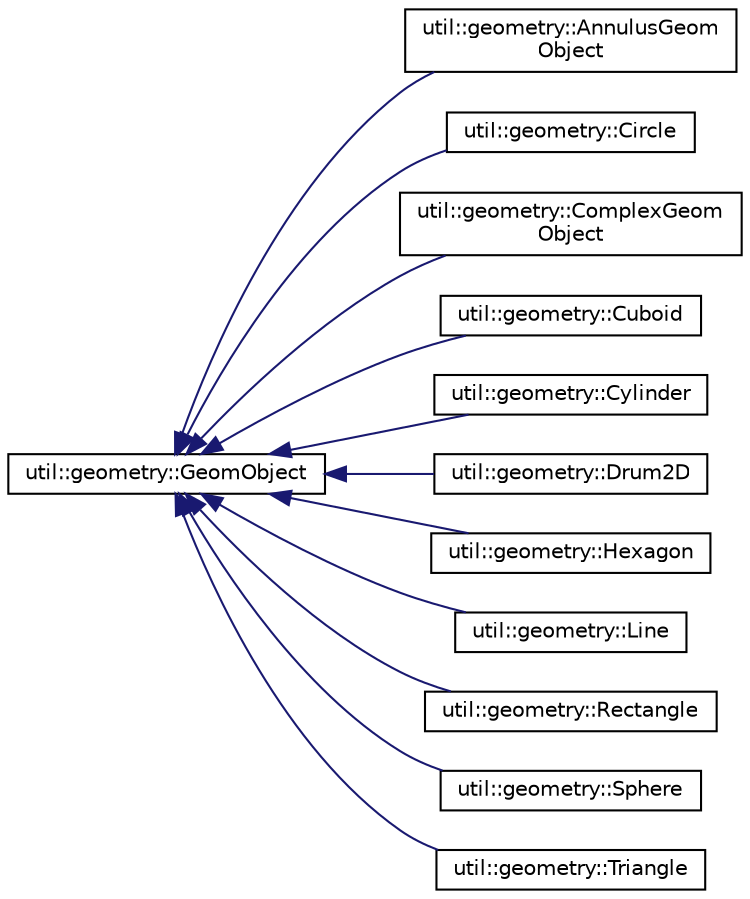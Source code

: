 digraph "Graphical Class Hierarchy"
{
  edge [fontname="Helvetica",fontsize="10",labelfontname="Helvetica",labelfontsize="10"];
  node [fontname="Helvetica",fontsize="10",shape=record];
  rankdir="LR";
  Node0 [label="util::geometry::GeomObject",height=0.2,width=0.4,color="black", fillcolor="white", style="filled",URL="$classutil_1_1geometry_1_1GeomObject.html",tooltip="Defines abstract geometrical domain. "];
  Node0 -> Node1 [dir="back",color="midnightblue",fontsize="10",style="solid",fontname="Helvetica"];
  Node1 [label="util::geometry::AnnulusGeom\lObject",height=0.2,width=0.4,color="black", fillcolor="white", style="filled",URL="$classutil_1_1geometry_1_1AnnulusGeomObject.html",tooltip="Defines annulus rectangle. "];
  Node0 -> Node2 [dir="back",color="midnightblue",fontsize="10",style="solid",fontname="Helvetica"];
  Node2 [label="util::geometry::Circle",height=0.2,width=0.4,color="black", fillcolor="white", style="filled",URL="$classutil_1_1geometry_1_1Circle.html",tooltip="Defines rectangle. "];
  Node0 -> Node3 [dir="back",color="midnightblue",fontsize="10",style="solid",fontname="Helvetica"];
  Node3 [label="util::geometry::ComplexGeom\lObject",height=0.2,width=0.4,color="black", fillcolor="white", style="filled",URL="$classutil_1_1geometry_1_1ComplexGeomObject.html",tooltip="Defines complex geometrical object. "];
  Node0 -> Node4 [dir="back",color="midnightblue",fontsize="10",style="solid",fontname="Helvetica"];
  Node4 [label="util::geometry::Cuboid",height=0.2,width=0.4,color="black", fillcolor="white", style="filled",URL="$classutil_1_1geometry_1_1Cuboid.html",tooltip="Defines cuboid. "];
  Node0 -> Node5 [dir="back",color="midnightblue",fontsize="10",style="solid",fontname="Helvetica"];
  Node5 [label="util::geometry::Cylinder",height=0.2,width=0.4,color="black", fillcolor="white", style="filled",URL="$classutil_1_1geometry_1_1Cylinder.html",tooltip="Defines rectangle. "];
  Node0 -> Node6 [dir="back",color="midnightblue",fontsize="10",style="solid",fontname="Helvetica"];
  Node6 [label="util::geometry::Drum2D",height=0.2,width=0.4,color="black", fillcolor="white", style="filled",URL="$classutil_1_1geometry_1_1Drum2D.html",tooltip="Defines rectangle. "];
  Node0 -> Node7 [dir="back",color="midnightblue",fontsize="10",style="solid",fontname="Helvetica"];
  Node7 [label="util::geometry::Hexagon",height=0.2,width=0.4,color="black", fillcolor="white", style="filled",URL="$classutil_1_1geometry_1_1Hexagon.html",tooltip="Defines rectangle. "];
  Node0 -> Node8 [dir="back",color="midnightblue",fontsize="10",style="solid",fontname="Helvetica"];
  Node8 [label="util::geometry::Line",height=0.2,width=0.4,color="black", fillcolor="white", style="filled",URL="$classutil_1_1geometry_1_1Line.html",tooltip="Defines line in 3d. "];
  Node0 -> Node9 [dir="back",color="midnightblue",fontsize="10",style="solid",fontname="Helvetica"];
  Node9 [label="util::geometry::Rectangle",height=0.2,width=0.4,color="black", fillcolor="white", style="filled",URL="$classutil_1_1geometry_1_1Rectangle.html",tooltip="Defines rectangle. "];
  Node0 -> Node10 [dir="back",color="midnightblue",fontsize="10",style="solid",fontname="Helvetica"];
  Node10 [label="util::geometry::Sphere",height=0.2,width=0.4,color="black", fillcolor="white", style="filled",URL="$classutil_1_1geometry_1_1Sphere.html",tooltip="Defines rectangle. "];
  Node0 -> Node11 [dir="back",color="midnightblue",fontsize="10",style="solid",fontname="Helvetica"];
  Node11 [label="util::geometry::Triangle",height=0.2,width=0.4,color="black", fillcolor="white", style="filled",URL="$classutil_1_1geometry_1_1Triangle.html",tooltip="Defines rectangle. "];
}
